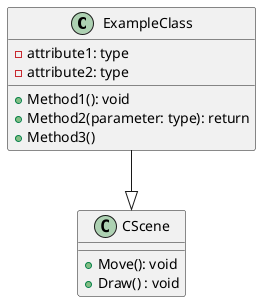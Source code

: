 @startuml
class ExampleClass{
-attribute1: type
-attribute2: type
+Method1(): void
+Method2(parameter: type): return
+Method3()
}

class CScene{
+Move(): void
+Draw() : void
}

ExampleClass --|> CScene

@enduml
